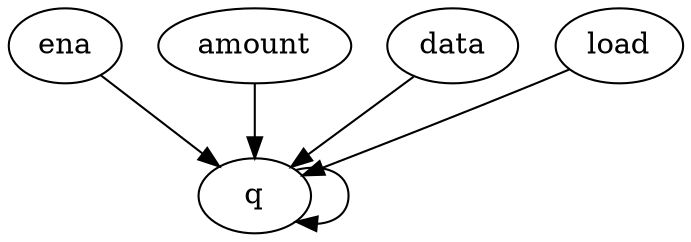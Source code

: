 digraph "" {
	q -> q	[weight=4.0];
	ena -> q	[weight=4.0];
	amount -> q	[weight=9.0];
	data -> q	[weight=1.0];
	load -> q	[weight=1.0];
}
